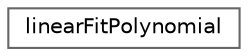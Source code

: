 digraph "Graphical Class Hierarchy"
{
 // LATEX_PDF_SIZE
  bgcolor="transparent";
  edge [fontname=Helvetica,fontsize=10,labelfontname=Helvetica,labelfontsize=10];
  node [fontname=Helvetica,fontsize=10,shape=box,height=0.2,width=0.4];
  rankdir="LR";
  Node0 [id="Node000000",label="linearFitPolynomial",height=0.2,width=0.4,color="grey40", fillcolor="white", style="filled",URL="$classFoam_1_1linearFitPolynomial.html",tooltip="Linear polynomial for interpolation fitting."];
}
